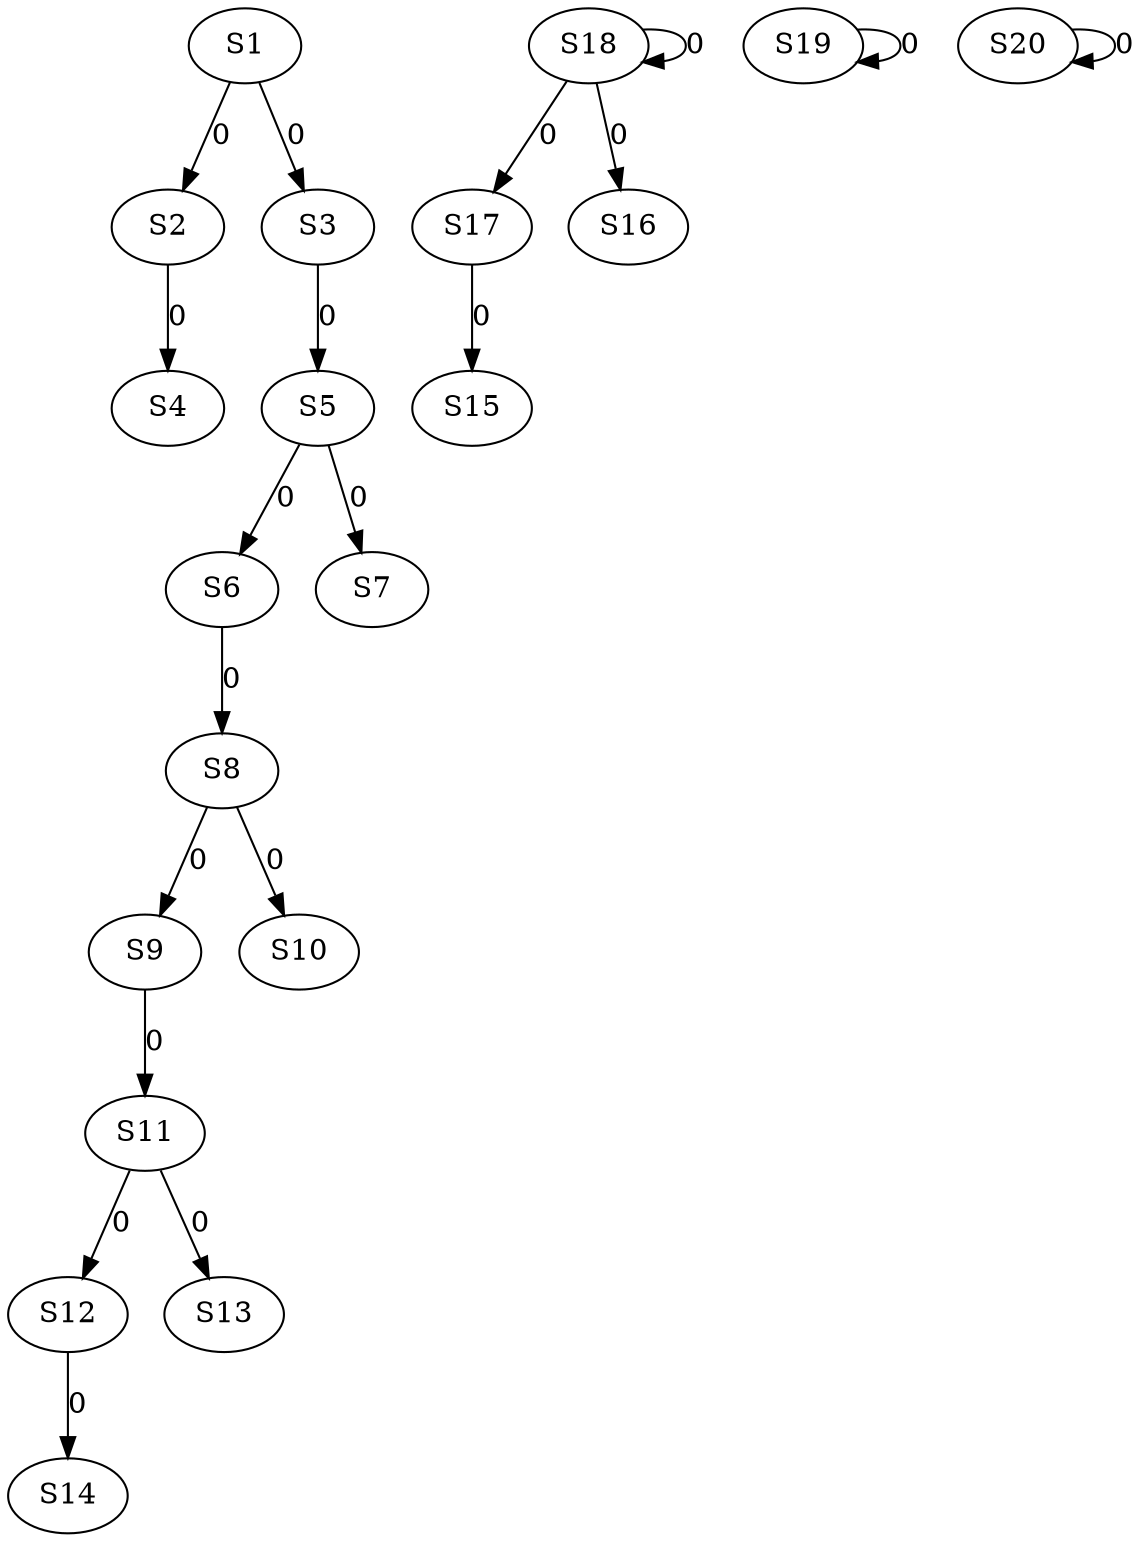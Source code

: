 strict digraph {
	S1 -> S2 [ label = 0 ];
	S1 -> S3 [ label = 0 ];
	S2 -> S4 [ label = 0 ];
	S3 -> S5 [ label = 0 ];
	S5 -> S6 [ label = 0 ];
	S5 -> S7 [ label = 0 ];
	S6 -> S8 [ label = 0 ];
	S8 -> S9 [ label = 0 ];
	S8 -> S10 [ label = 0 ];
	S9 -> S11 [ label = 0 ];
	S11 -> S12 [ label = 0 ];
	S11 -> S13 [ label = 0 ];
	S12 -> S14 [ label = 0 ];
	S17 -> S15 [ label = 0 ];
	S18 -> S16 [ label = 0 ];
	S18 -> S17 [ label = 0 ];
	S18 -> S18 [ label = 0 ];
	S19 -> S19 [ label = 0 ];
	S20 -> S20 [ label = 0 ];
}